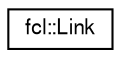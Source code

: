 digraph "Graphical Class Hierarchy"
{
  edge [fontname="FreeSans",fontsize="10",labelfontname="FreeSans",labelfontsize="10"];
  node [fontname="FreeSans",fontsize="10",shape=record];
  rankdir="LR";
  Node1 [label="fcl::Link",height=0.2,width=0.4,color="black", fillcolor="white", style="filled",URL="$a00086.html"];
}
